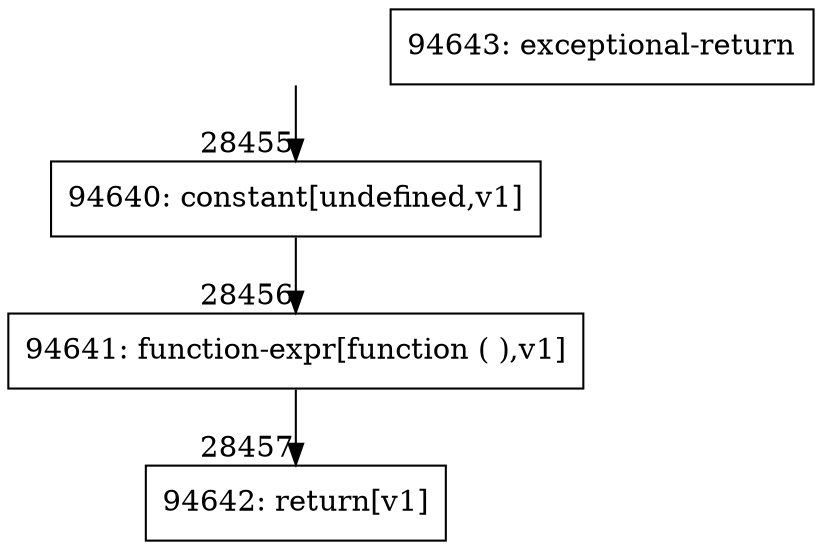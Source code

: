 digraph {
rankdir="TD"
BB_entry2501[shape=none,label=""];
BB_entry2501 -> BB28455 [tailport=s, headport=n, headlabel="    28455"]
BB28455 [shape=record label="{94640: constant[undefined,v1]}" ] 
BB28455 -> BB28456 [tailport=s, headport=n, headlabel="      28456"]
BB28456 [shape=record label="{94641: function-expr[function ( ),v1]}" ] 
BB28456 -> BB28457 [tailport=s, headport=n, headlabel="      28457"]
BB28457 [shape=record label="{94642: return[v1]}" ] 
BB28458 [shape=record label="{94643: exceptional-return}" ] 
//#$~ 50769
}
